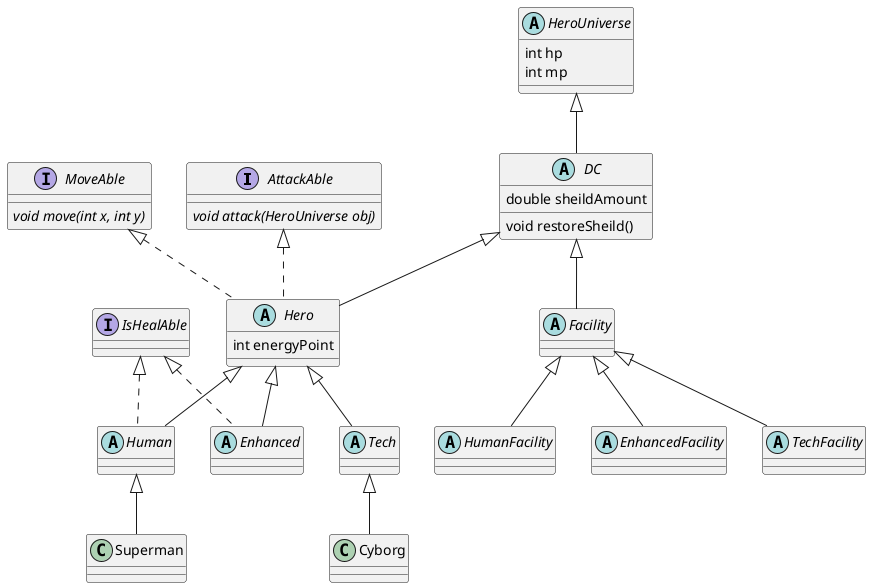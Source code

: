 @startuml
interface AttackAble {
{abstract} void attack(HeroUniverse obj)
}
interface MoveAble{
{abstract} void move(int x, int y)
}
interface IsHealAble{}
abstract class HeroUniverse{
int hp
int mp
}

abstract class DC extends HeroUniverse {
double sheildAmount
void restoreSheild()
}

abstract class Hero extends DC implements AttackAble, MoveAble {
int energyPoint
}

abstract class Human extends Hero implements IsHealAble {
}

abstract class Enhanced extends Hero implements IsHealAble {
}

abstract class Tech extends Hero {

}

abstract class Facility extends DC {
}

abstract class HumanFacility extends Facility {
}

abstract class EnhancedFacility extends Facility {
}

abstract class TechFacility extends Facility {
}

class Superman extends Human {
}

class Cyborg extends Tech {
}
@enduml

